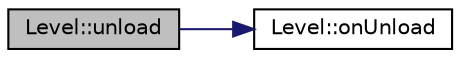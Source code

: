 digraph "Level::unload"
{
 // LATEX_PDF_SIZE
  edge [fontname="Helvetica",fontsize="10",labelfontname="Helvetica",labelfontsize="10"];
  node [fontname="Helvetica",fontsize="10",shape=record];
  rankdir="LR";
  Node1 [label="Level::unload",height=0.2,width=0.4,color="black", fillcolor="grey75", style="filled", fontcolor="black",tooltip="called by the engine to unload the level"];
  Node1 -> Node2 [color="midnightblue",fontsize="10",style="solid",fontname="Helvetica"];
  Node2 [label="Level::onUnload",height=0.2,width=0.4,color="black", fillcolor="white", style="filled",URL="$class_level.html#a5c07342109dac35f220725f24ad3567c",tooltip="override to catch the unload event"];
}

